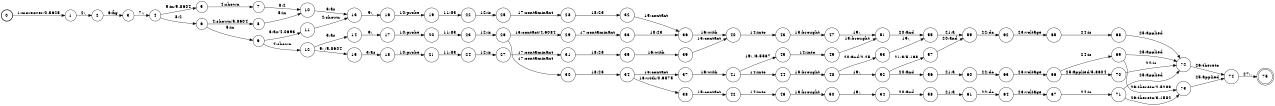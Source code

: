 digraph FST {
rankdir = LR;
size = "8.5,11";
label = "";
center = 1;
orientation = Portrait;
ranksep = "0.4";
nodesep = "0.25";
0 [label = "0", shape = circle, style = bold, fontsize = 14]
	0 -> 1 [label = "1:moreover/0.5625", fontsize = 14];
1 [label = "1", shape = circle, style = solid, fontsize = 14]
	1 -> 2 [label = "2:,", fontsize = 14];
2 [label = "2", shape = circle, style = solid, fontsize = 14]
	2 -> 3 [label = "6:fig", fontsize = 14];
3 [label = "3", shape = circle, style = solid, fontsize = 14]
	3 -> 4 [label = "7:.", fontsize = 14];
4 [label = "4", shape = circle, style = solid, fontsize = 14]
	4 -> 5 [label = "5:in/5.8604", fontsize = 14];
	4 -> 6 [label = "8:2", fontsize = 14];
5 [label = "5", shape = circle, style = solid, fontsize = 14]
	5 -> 7 [label = "4:shown", fontsize = 14];
6 [label = "6", shape = circle, style = solid, fontsize = 14]
	6 -> 8 [label = "4:shown/5.8604", fontsize = 14];
	6 -> 9 [label = "5:in", fontsize = 14];
7 [label = "7", shape = circle, style = solid, fontsize = 14]
	7 -> 10 [label = "8:2", fontsize = 14];
8 [label = "8", shape = circle, style = solid, fontsize = 14]
	8 -> 10 [label = "5:in", fontsize = 14];
9 [label = "9", shape = circle, style = solid, fontsize = 14]
	9 -> 11 [label = "3:as/4.0693", fontsize = 14];
	9 -> 12 [label = "4:shown", fontsize = 14];
10 [label = "10", shape = circle, style = solid, fontsize = 14]
	10 -> 13 [label = "3:as", fontsize = 14];
11 [label = "11", shape = circle, style = solid, fontsize = 14]
	11 -> 13 [label = "4:shown", fontsize = 14];
12 [label = "12", shape = circle, style = solid, fontsize = 14]
	12 -> 15 [label = "9:,/5.8604", fontsize = 14];
	12 -> 14 [label = "3:as", fontsize = 14];
13 [label = "13", shape = circle, style = solid, fontsize = 14]
	13 -> 16 [label = "9:,", fontsize = 14];
14 [label = "14", shape = circle, style = solid, fontsize = 14]
	14 -> 17 [label = "9:,", fontsize = 14];
15 [label = "15", shape = circle, style = solid, fontsize = 14]
	15 -> 18 [label = "3:as", fontsize = 14];
16 [label = "16", shape = circle, style = solid, fontsize = 14]
	16 -> 19 [label = "10:probe", fontsize = 14];
17 [label = "17", shape = circle, style = solid, fontsize = 14]
	17 -> 20 [label = "10:probe", fontsize = 14];
18 [label = "18", shape = circle, style = solid, fontsize = 14]
	18 -> 21 [label = "10:probe", fontsize = 14];
19 [label = "19", shape = circle, style = solid, fontsize = 14]
	19 -> 22 [label = "11:83", fontsize = 14];
20 [label = "20", shape = circle, style = solid, fontsize = 14]
	20 -> 23 [label = "11:83", fontsize = 14];
21 [label = "21", shape = circle, style = solid, fontsize = 14]
	21 -> 24 [label = "11:83", fontsize = 14];
22 [label = "22", shape = circle, style = solid, fontsize = 14]
	22 -> 25 [label = "12:is", fontsize = 14];
23 [label = "23", shape = circle, style = solid, fontsize = 14]
	23 -> 26 [label = "12:is", fontsize = 14];
24 [label = "24", shape = circle, style = solid, fontsize = 14]
	24 -> 27 [label = "12:is", fontsize = 14];
25 [label = "25", shape = circle, style = solid, fontsize = 14]
	25 -> 28 [label = "17:contaminant", fontsize = 14];
26 [label = "26", shape = circle, style = solid, fontsize = 14]
	26 -> 29 [label = "15:contact/4.6084", fontsize = 14];
	26 -> 30 [label = "17:contaminant", fontsize = 14];
27 [label = "27", shape = circle, style = solid, fontsize = 14]
	27 -> 31 [label = "17:contaminant", fontsize = 14];
28 [label = "28", shape = circle, style = solid, fontsize = 14]
	28 -> 32 [label = "18:23", fontsize = 14];
29 [label = "29", shape = circle, style = solid, fontsize = 14]
	29 -> 33 [label = "17:contaminant", fontsize = 14];
30 [label = "30", shape = circle, style = solid, fontsize = 14]
	30 -> 34 [label = "18:23", fontsize = 14];
31 [label = "31", shape = circle, style = solid, fontsize = 14]
	31 -> 35 [label = "18:23", fontsize = 14];
32 [label = "32", shape = circle, style = solid, fontsize = 14]
	32 -> 36 [label = "15:contact", fontsize = 14];
33 [label = "33", shape = circle, style = solid, fontsize = 14]
	33 -> 36 [label = "18:23", fontsize = 14];
34 [label = "34", shape = circle, style = solid, fontsize = 14]
	34 -> 37 [label = "15:contact", fontsize = 14];
	34 -> 38 [label = "16:with/0.6875", fontsize = 14];
35 [label = "35", shape = circle, style = solid, fontsize = 14]
	35 -> 39 [label = "16:with", fontsize = 14];
36 [label = "36", shape = circle, style = solid, fontsize = 14]
	36 -> 40 [label = "16:with", fontsize = 14];
37 [label = "37", shape = circle, style = solid, fontsize = 14]
	37 -> 41 [label = "16:with", fontsize = 14];
38 [label = "38", shape = circle, style = solid, fontsize = 14]
	38 -> 42 [label = "15:contact", fontsize = 14];
39 [label = "39", shape = circle, style = solid, fontsize = 14]
	39 -> 40 [label = "15:contact", fontsize = 14];
40 [label = "40", shape = circle, style = solid, fontsize = 14]
	40 -> 43 [label = "14:into", fontsize = 14];
41 [label = "41", shape = circle, style = solid, fontsize = 14]
	41 -> 45 [label = "19:,/6.5537", fontsize = 14];
	41 -> 44 [label = "14:into", fontsize = 14];
42 [label = "42", shape = circle, style = solid, fontsize = 14]
	42 -> 46 [label = "14:into", fontsize = 14];
43 [label = "43", shape = circle, style = solid, fontsize = 14]
	43 -> 47 [label = "13:brought", fontsize = 14];
44 [label = "44", shape = circle, style = solid, fontsize = 14]
	44 -> 48 [label = "13:brought", fontsize = 14];
45 [label = "45", shape = circle, style = solid, fontsize = 14]
	45 -> 49 [label = "14:into", fontsize = 14];
46 [label = "46", shape = circle, style = solid, fontsize = 14]
	46 -> 50 [label = "13:brought", fontsize = 14];
47 [label = "47", shape = circle, style = solid, fontsize = 14]
	47 -> 51 [label = "19:,", fontsize = 14];
48 [label = "48", shape = circle, style = solid, fontsize = 14]
	48 -> 52 [label = "19:,", fontsize = 14];
	48 -> 53 [label = "20:and/2.25", fontsize = 14];
49 [label = "49", shape = circle, style = solid, fontsize = 14]
	49 -> 51 [label = "13:brought", fontsize = 14];
50 [label = "50", shape = circle, style = solid, fontsize = 14]
	50 -> 54 [label = "19:,", fontsize = 14];
51 [label = "51", shape = circle, style = solid, fontsize = 14]
	51 -> 55 [label = "20:and", fontsize = 14];
52 [label = "52", shape = circle, style = solid, fontsize = 14]
	52 -> 56 [label = "20:and", fontsize = 14];
	52 -> 57 [label = "21:a/5.168", fontsize = 14];
53 [label = "53", shape = circle, style = solid, fontsize = 14]
	53 -> 55 [label = "19:,", fontsize = 14];
54 [label = "54", shape = circle, style = solid, fontsize = 14]
	54 -> 58 [label = "20:and", fontsize = 14];
55 [label = "55", shape = circle, style = solid, fontsize = 14]
	55 -> 59 [label = "21:a", fontsize = 14];
56 [label = "56", shape = circle, style = solid, fontsize = 14]
	56 -> 60 [label = "21:a", fontsize = 14];
57 [label = "57", shape = circle, style = solid, fontsize = 14]
	57 -> 59 [label = "20:and", fontsize = 14];
58 [label = "58", shape = circle, style = solid, fontsize = 14]
	58 -> 61 [label = "21:a", fontsize = 14];
59 [label = "59", shape = circle, style = solid, fontsize = 14]
	59 -> 62 [label = "22:dc", fontsize = 14];
60 [label = "60", shape = circle, style = solid, fontsize = 14]
	60 -> 63 [label = "22:dc", fontsize = 14];
61 [label = "61", shape = circle, style = solid, fontsize = 14]
	61 -> 64 [label = "22:dc", fontsize = 14];
62 [label = "62", shape = circle, style = solid, fontsize = 14]
	62 -> 65 [label = "23:voltage", fontsize = 14];
63 [label = "63", shape = circle, style = solid, fontsize = 14]
	63 -> 66 [label = "23:voltage", fontsize = 14];
64 [label = "64", shape = circle, style = solid, fontsize = 14]
	64 -> 67 [label = "23:voltage", fontsize = 14];
65 [label = "65", shape = circle, style = solid, fontsize = 14]
	65 -> 68 [label = "24:is", fontsize = 14];
66 [label = "66", shape = circle, style = solid, fontsize = 14]
	66 -> 69 [label = "24:is", fontsize = 14];
	66 -> 70 [label = "25:applied/5.8604", fontsize = 14];
67 [label = "67", shape = circle, style = solid, fontsize = 14]
	67 -> 71 [label = "24:is", fontsize = 14];
68 [label = "68", shape = circle, style = solid, fontsize = 14]
	68 -> 72 [label = "25:applied", fontsize = 14];
69 [label = "69", shape = circle, style = solid, fontsize = 14]
	69 -> 72 [label = "25:applied", fontsize = 14];
	69 -> 73 [label = "26:thereto/2.5283", fontsize = 14];
70 [label = "70", shape = circle, style = solid, fontsize = 14]
	70 -> 72 [label = "24:is", fontsize = 14];
71 [label = "71", shape = circle, style = solid, fontsize = 14]
	71 -> 72 [label = "25:applied", fontsize = 14];
	71 -> 73 [label = "26:thereto/3.1582", fontsize = 14];
72 [label = "72", shape = circle, style = solid, fontsize = 14]
	72 -> 74 [label = "26:thereto", fontsize = 14];
73 [label = "73", shape = circle, style = solid, fontsize = 14]
	73 -> 74 [label = "25:applied", fontsize = 14];
74 [label = "74", shape = circle, style = solid, fontsize = 14]
	74 -> 75 [label = "27:.", fontsize = 14];
75 [label = "75", shape = doublecircle, style = solid, fontsize = 14]
}
